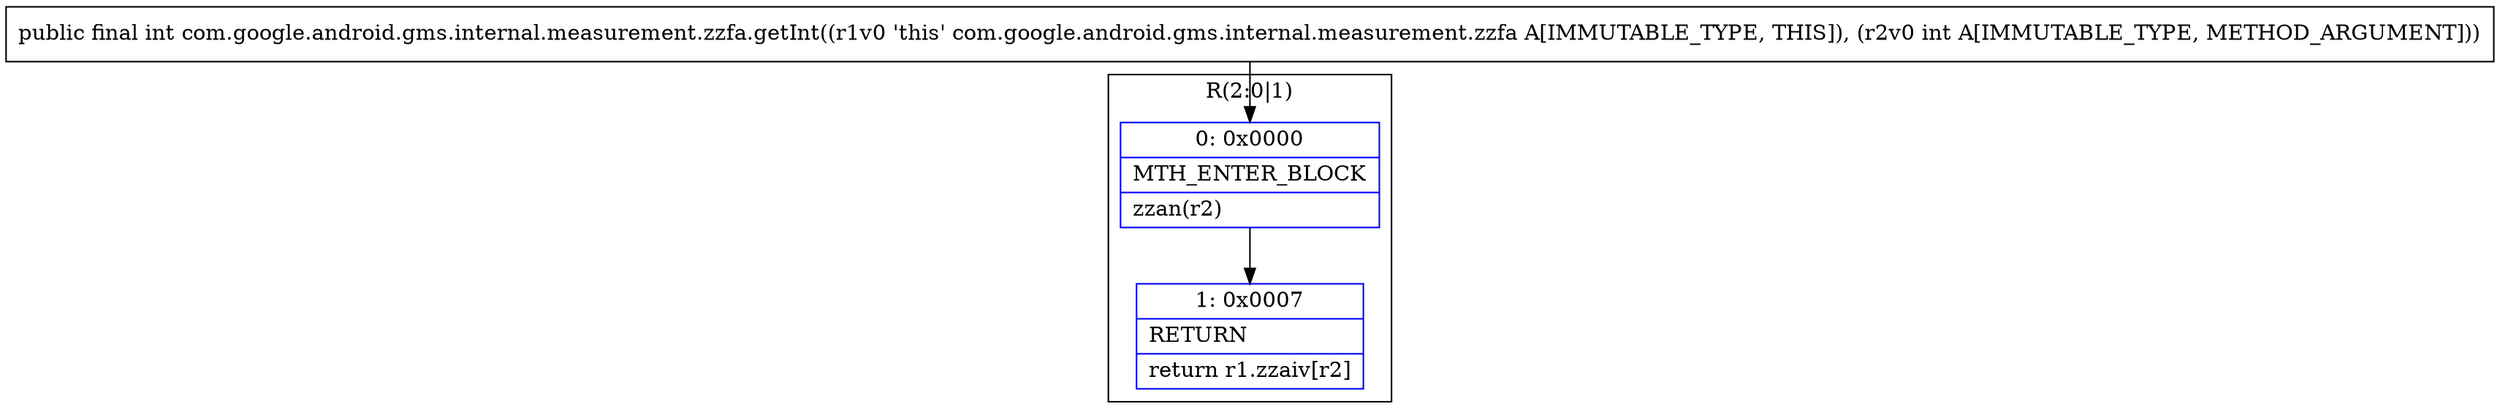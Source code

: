 digraph "CFG forcom.google.android.gms.internal.measurement.zzfa.getInt(I)I" {
subgraph cluster_Region_1992468146 {
label = "R(2:0|1)";
node [shape=record,color=blue];
Node_0 [shape=record,label="{0\:\ 0x0000|MTH_ENTER_BLOCK\l|zzan(r2)\l}"];
Node_1 [shape=record,label="{1\:\ 0x0007|RETURN\l|return r1.zzaiv[r2]\l}"];
}
MethodNode[shape=record,label="{public final int com.google.android.gms.internal.measurement.zzfa.getInt((r1v0 'this' com.google.android.gms.internal.measurement.zzfa A[IMMUTABLE_TYPE, THIS]), (r2v0 int A[IMMUTABLE_TYPE, METHOD_ARGUMENT])) }"];
MethodNode -> Node_0;
Node_0 -> Node_1;
}

